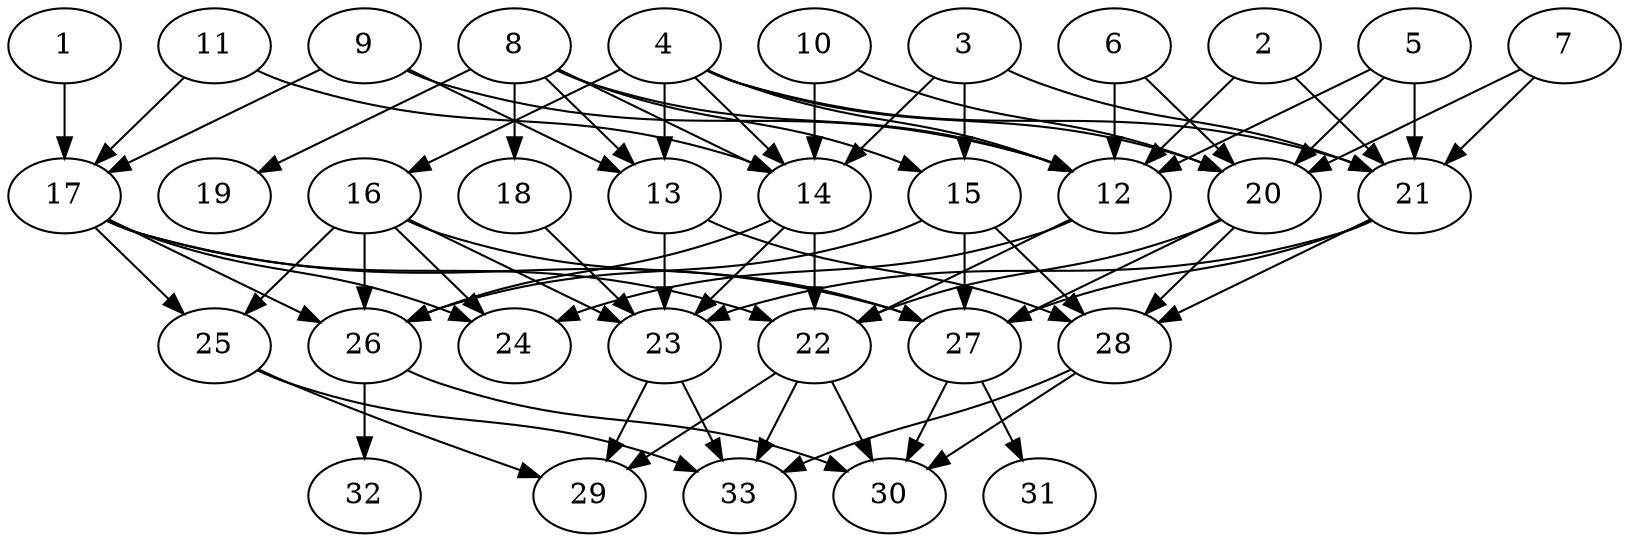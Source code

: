 // DAG (tier=2-normal, mode=compute, n=33, ccr=0.369, fat=0.626, density=0.565, regular=0.511, jump=0.166, mindata=524288, maxdata=8388608)
// DAG automatically generated by daggen at Sun Aug 24 16:33:33 2025
// /home/ermia/Project/Environments/daggen/bin/daggen --dot --ccr 0.369 --fat 0.626 --regular 0.511 --density 0.565 --jump 0.166 --mindata 524288 --maxdata 8388608 -n 33 
digraph G {
  1 [size="2862225406237621", alpha="0.04", expect_size="1431112703118810"]
  1 -> 17 [size ="287373652918272"]
  2 [size="4446929451488497", alpha="0.13", expect_size="2223464725744248"]
  2 -> 12 [size ="143014366281728"]
  2 -> 21 [size ="143014366281728"]
  3 [size="40564838485886896", alpha="0.05", expect_size="20282419242943448"]
  3 -> 14 [size ="70014015111168"]
  3 -> 15 [size ="70014015111168"]
  3 -> 21 [size ="70014015111168"]
  4 [size="156977413429886189568", alpha="0.16", expect_size="78488706714943094784"]
  4 -> 12 [size ="232799172820992"]
  4 -> 13 [size ="232799172820992"]
  4 -> 14 [size ="232799172820992"]
  4 -> 16 [size ="232799172820992"]
  4 -> 20 [size ="232799172820992"]
  4 -> 21 [size ="232799172820992"]
  5 [size="210056831628297376", alpha="0.02", expect_size="105028415814148688"]
  5 -> 12 [size ="465713714167808"]
  5 -> 20 [size ="465713714167808"]
  5 -> 21 [size ="465713714167808"]
  6 [size="3636794012253306", alpha="0.15", expect_size="1818397006126653"]
  6 -> 12 [size ="61062388908032"]
  6 -> 20 [size ="61062388908032"]
  7 [size="7912767001318129664", alpha="0.03", expect_size="3956383500659064832"]
  7 -> 20 [size ="31766953852928"]
  7 -> 21 [size ="31766953852928"]
  8 [size="380174394836958656", alpha="0.13", expect_size="190087197418479328"]
  8 -> 12 [size ="510493781393408"]
  8 -> 13 [size ="510493781393408"]
  8 -> 14 [size ="510493781393408"]
  8 -> 15 [size ="510493781393408"]
  8 -> 18 [size ="510493781393408"]
  8 -> 19 [size ="510493781393408"]
  9 [size="1697342260955100", alpha="0.13", expect_size="848671130477550"]
  9 -> 12 [size ="30602480844800"]
  9 -> 13 [size ="30602480844800"]
  9 -> 17 [size ="30602480844800"]
  10 [size="16938793219431333888", alpha="0.11", expect_size="8469396609715666944"]
  10 -> 14 [size ="52764881190912"]
  10 -> 20 [size ="52764881190912"]
  11 [size="241091532270335950848", alpha="0.07", expect_size="120545766135167975424"]
  11 -> 14 [size ="309892661379072"]
  11 -> 17 [size ="309892661379072"]
  12 [size="15255353875499057152", alpha="0.03", expect_size="7627676937749528576"]
  12 -> 22 [size ="49208279171072"]
  12 -> 24 [size ="49208279171072"]
  13 [size="743771918573446272", alpha="0.02", expect_size="371885959286723136"]
  13 -> 23 [size ="381300519206912"]
  13 -> 28 [size ="381300519206912"]
  14 [size="110981740778349395968", alpha="0.15", expect_size="55490870389174697984"]
  14 -> 22 [size ="184752791355392"]
  14 -> 23 [size ="184752791355392"]
  14 -> 26 [size ="184752791355392"]
  15 [size="774232882300835712", alpha="0.16", expect_size="387116441150417856"]
  15 -> 26 [size ="408345097797632"]
  15 -> 27 [size ="408345097797632"]
  15 -> 28 [size ="408345097797632"]
  16 [size="580096854985565440", alpha="0.19", expect_size="290048427492782720"]
  16 -> 23 [size ="328204497715200"]
  16 -> 24 [size ="328204497715200"]
  16 -> 25 [size ="328204497715200"]
  16 -> 26 [size ="328204497715200"]
  16 -> 27 [size ="328204497715200"]
  17 [size="2510415944407319", alpha="0.13", expect_size="1255207972203659"]
  17 -> 22 [size ="108958085808128"]
  17 -> 24 [size ="108958085808128"]
  17 -> 25 [size ="108958085808128"]
  17 -> 26 [size ="108958085808128"]
  17 -> 27 [size ="108958085808128"]
  18 [size="433344396453216256000", alpha="0.12", expect_size="216672198226608128000"]
  18 -> 23 [size ="458119498956800"]
  19 [size="2589322847667093504", alpha="0.07", expect_size="1294661423833546752"]
  20 [size="232054511124213344", alpha="0.12", expect_size="116027255562106672"]
  20 -> 22 [size ="376115117948928"]
  20 -> 27 [size ="376115117948928"]
  20 -> 28 [size ="376115117948928"]
  21 [size="15320241243775368", alpha="0.05", expect_size="7660120621887684"]
  21 -> 23 [size ="308873781051392"]
  21 -> 27 [size ="308873781051392"]
  21 -> 28 [size ="308873781051392"]
  22 [size="197345017939175456", alpha="0.05", expect_size="98672508969587728"]
  22 -> 29 [size ="111941016092672"]
  22 -> 30 [size ="111941016092672"]
  22 -> 33 [size ="111941016092672"]
  23 [size="7180299593576349696", alpha="0.19", expect_size="3590149796788174848"]
  23 -> 29 [size ="29774994997248"]
  23 -> 33 [size ="29774994997248"]
  24 [size="180961142853725952", alpha="0.17", expect_size="90480571426862976"]
  25 [size="261013167882637410304", alpha="0.13", expect_size="130506583941318705152"]
  25 -> 29 [size ="326736961077248"]
  25 -> 33 [size ="326736961077248"]
  26 [size="3362534272899132", alpha="0.08", expect_size="1681267136449566"]
  26 -> 30 [size ="69481866985472"]
  26 -> 32 [size ="69481866985472"]
  27 [size="307767384682256896", alpha="0.11", expect_size="153883692341128448"]
  27 -> 30 [size ="328834448621568"]
  27 -> 31 [size ="328834448621568"]
  28 [size="78357596250685248", alpha="0.01", expect_size="39178798125342624"]
  28 -> 30 [size ="76406159572992"]
  28 -> 33 [size ="76406159572992"]
  29 [size="236884216243706", alpha="0.09", expect_size="118442108121853"]
  30 [size="156163333163451104", alpha="0.13", expect_size="78081666581725552"]
  31 [size="7815579553631305728", alpha="0.12", expect_size="3907789776815652864"]
  32 [size="1148852043560009", alpha="0.19", expect_size="574426021780004"]
  33 [size="1164850008883966208", alpha="0.03", expect_size="582425004441983104"]
}